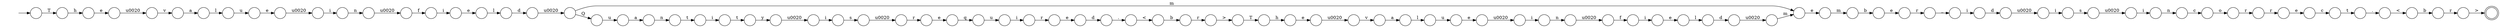 digraph Automaton {
  rankdir = LR;
  0 [shape=circle,label=""];
  0 -> 46 [label="u"]
  1 [shape=circle,label=""];
  1 -> 62 [label="\u0020"]
  2 [shape=circle,label=""];
  2 -> 78 [label="d"]
  3 [shape=circle,label=""];
  3 -> 54 [label="e"]
  4 [shape=circle,label=""];
  4 -> 19 [label="e"]
  5 [shape=circle,label=""];
  5 -> 75 [label="n"]
  6 [shape=circle,label=""];
  6 -> 56 [label="\u0020"]
  7 [shape=circle,label=""];
  7 -> 47 [label="m"]
  8 [shape=circle,label=""];
  8 -> 4 [label="i"]
  9 [shape=circle,label=""];
  9 -> 16 [label="\u0020"]
  10 [shape=circle,label=""];
  10 -> 35 [label="b"]
  11 [shape=circle,label=""];
  11 -> 10 [label="<"]
  12 [shape=circle,label=""];
  12 -> 63 [label="q"]
  13 [shape=circle,label=""];
  13 -> 37 [label="r"]
  14 [shape=circle,label=""];
  14 -> 23 [label="u"]
  15 [shape=circle,label=""];
  15 -> 70 [label=">"]
  16 [shape=circle,label=""];
  16 -> 8 [label="f"]
  17 [shape=circle,label=""];
  17 -> 3 [label="r"]
  18 [shape=circle,label=""];
  18 -> 59 [label="b"]
  19 [shape=circle,label=""];
  19 -> 64 [label="l"]
  20 [shape=circle,label=""];
  20 -> 6 [label="s"]
  21 [shape=circle,label=""];
  21 -> 22 [label="i"]
  22 [shape=circle,label=""];
  22 -> 24 [label="n"]
  23 [shape=circle,label=""];
  23 -> 26 [label="e"]
  24 [shape=circle,label=""];
  24 -> 61 [label="c"]
  25 [shape=circle,label=""];
  25 -> 55 [label="s"]
  26 [shape=circle,label=""];
  26 -> 81 [label="\u0020"]
  27 [shape=circle,label=""];
  27 -> 72 [label="\u0020"]
  28 [shape=circle,label=""];
  28 -> 34 [label="\u0020"]
  29 [shape=circle,label=""];
  29 -> 47 [label="m"]
  29 -> 77 [label="Q"]
  30 [shape=circle,label=""];
  30 -> 87 [label="\u0020"]
  31 [shape=circle,label=""];
  31 -> 38 [label="d"]
  32 [shape=circle,label=""];
  32 -> 51 [label="h"]
  33 [shape=circle,label=""];
  33 -> 28 [label="e"]
  34 [shape=circle,label=""];
  34 -> 69 [label="v"]
  35 [shape=circle,label=""];
  35 -> 48 [label="r"]
  36 [shape=circle,label=""];
  36 -> 0 [label="l"]
  37 [shape=circle,label=""];
  37 -> 39 [label="r"]
  38 [shape=circle,label=""];
  38 -> 67 [label="\u0020"]
  39 [shape=circle,label=""];
  39 -> 44 [label="e"]
  40 [shape=circle,label=""];
  40 -> 17 [label="i"]
  41 [shape=circle,label=""];
  41 -> 53 [label="i"]
  42 [shape=circle,label=""];
  42 -> 73 [label="."]
  43 [shape=circle,label=""];
  43 -> 33 [label="h"]
  44 [shape=circle,label=""];
  44 -> 58 [label="c"]
  45 [shape=circle,label=""];
  45 -> 36 [label="a"]
  46 [shape=circle,label=""];
  46 -> 27 [label="e"]
  47 [shape=circle,label=""];
  47 -> 68 [label="e"]
  48 [shape=circle,label=""];
  48 -> 89 [label=">"]
  49 [shape=circle,label=""];
  49 -> 85 [label="n"]
  50 [shape=circle,label=""];
  50 -> 1 [label="y"]
  51 [shape=circle,label=""];
  51 -> 30 [label="e"]
  52 [shape=circle,label=""];
  initial [shape=plaintext,label=""];
  initial -> 52
  52 -> 32 [label="T"]
  53 [shape=circle,label=""];
  53 -> 80 [label="e"]
  54 [shape=circle,label=""];
  54 -> 42 [label="d"]
  55 [shape=circle,label=""];
  55 -> 21 [label="\u0020"]
  56 [shape=circle,label=""];
  56 -> 79 [label="r"]
  57 [shape=circle,label=""];
  57 -> 50 [label="t"]
  58 [shape=circle,label=""];
  58 -> 65 [label="t"]
  59 [shape=circle,label=""];
  59 -> 66 [label="e"]
  60 [shape=circle,label=""];
  60 -> 29 [label="\u0020"]
  61 [shape=circle,label=""];
  61 -> 13 [label="o"]
  62 [shape=circle,label=""];
  62 -> 20 [label="i"]
  63 [shape=circle,label=""];
  63 -> 40 [label="u"]
  64 [shape=circle,label=""];
  64 -> 60 [label="d"]
  65 [shape=circle,label=""];
  65 -> 11 [label="."]
  66 [shape=circle,label=""];
  66 -> 82 [label="r"]
  67 [shape=circle,label=""];
  67 -> 25 [label="i"]
  68 [shape=circle,label=""];
  68 -> 18 [label="m"]
  69 [shape=circle,label=""];
  69 -> 76 [label="a"]
  70 [shape=circle,label=""];
  70 -> 43 [label="T"]
  71 [shape=circle,label=""];
  71 -> 88 [label="b"]
  72 [shape=circle,label=""];
  72 -> 84 [label="i"]
  73 [shape=circle,label=""];
  73 -> 71 [label="<"]
  74 [shape=circle,label=""];
  74 -> 57 [label="i"]
  75 [shape=circle,label=""];
  75 -> 86 [label="\u0020"]
  76 [shape=circle,label=""];
  76 -> 14 [label="l"]
  77 [shape=circle,label=""];
  77 -> 83 [label="u"]
  78 [shape=circle,label=""];
  78 -> 7 [label="\u0020"]
  79 [shape=circle,label=""];
  79 -> 12 [label="e"]
  80 [shape=circle,label=""];
  80 -> 2 [label="l"]
  81 [shape=circle,label=""];
  81 -> 5 [label="i"]
  82 [shape=circle,label=""];
  82 -> 90 [label="_"]
  83 [shape=circle,label=""];
  83 -> 49 [label="a"]
  84 [shape=circle,label=""];
  84 -> 9 [label="n"]
  85 [shape=circle,label=""];
  85 -> 74 [label="t"]
  86 [shape=circle,label=""];
  86 -> 41 [label="f"]
  87 [shape=circle,label=""];
  87 -> 45 [label="v"]
  88 [shape=circle,label=""];
  88 -> 15 [label="r"]
  89 [shape=doublecircle,label=""];
  90 [shape=circle,label=""];
  90 -> 31 [label="i"]
}

